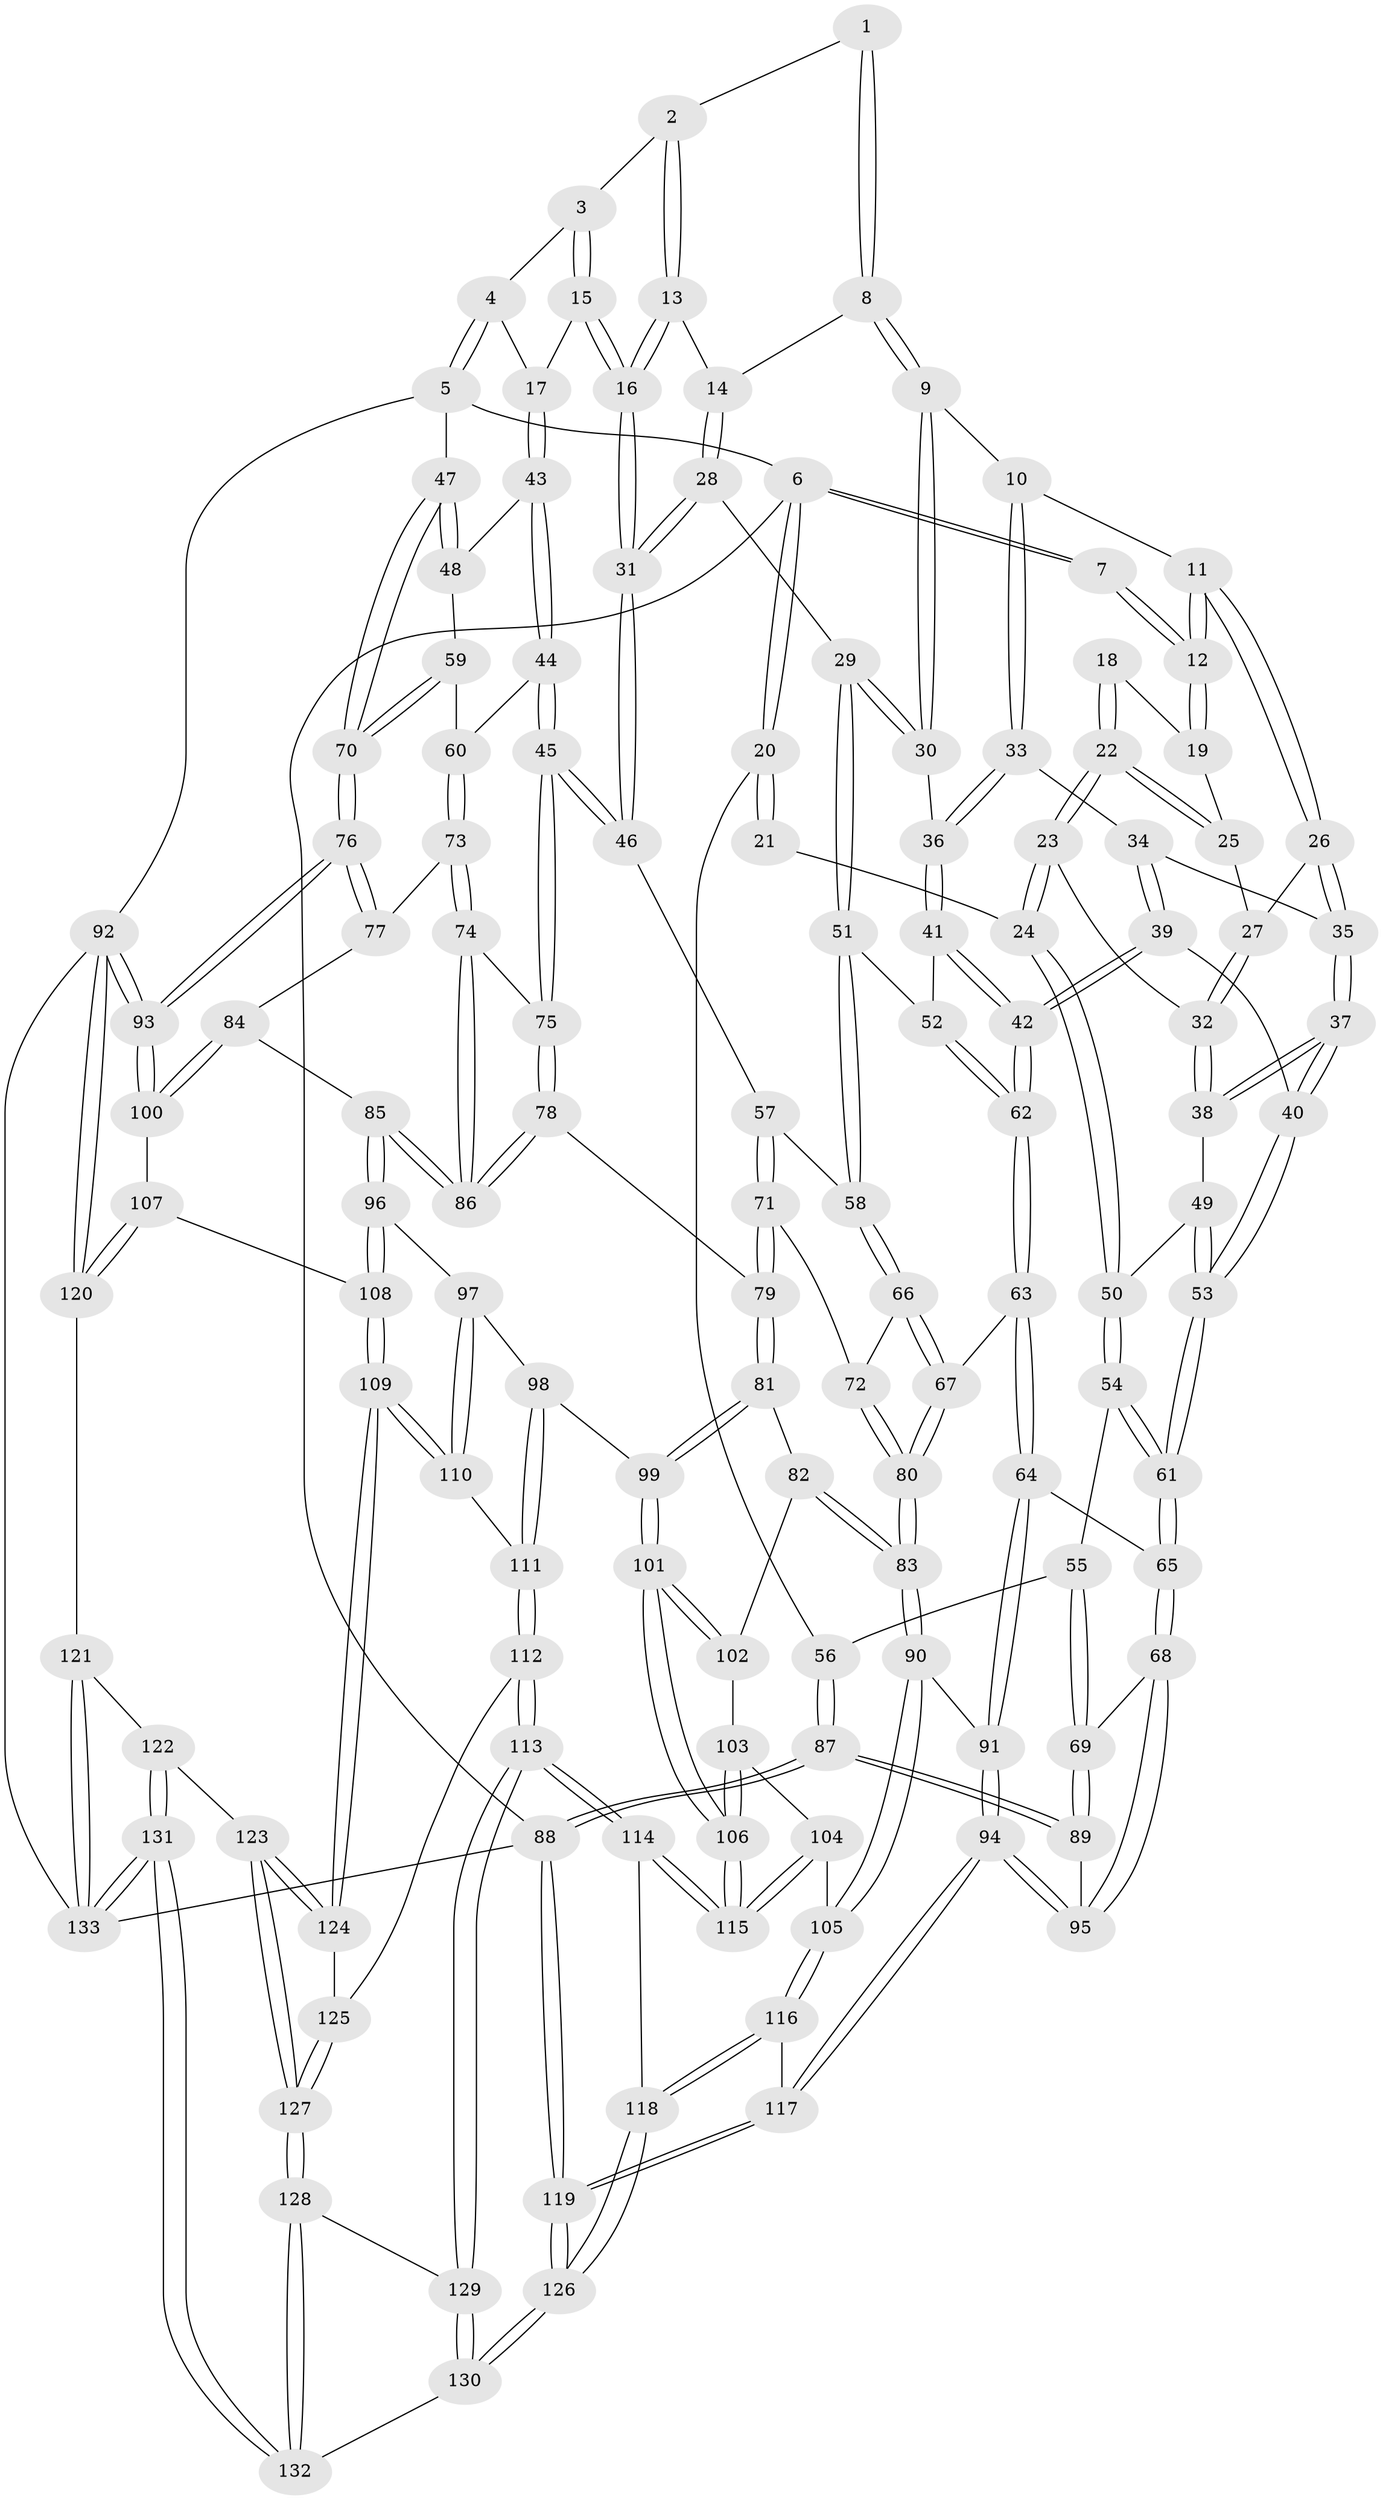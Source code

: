 // Generated by graph-tools (version 1.1) at 2025/38/03/09/25 02:38:43]
// undirected, 133 vertices, 329 edges
graph export_dot {
graph [start="1"]
  node [color=gray90,style=filled];
  1 [pos="+0.4571376517716482+0"];
  2 [pos="+0.6404697419724895+0"];
  3 [pos="+0.8686070254849746+0"];
  4 [pos="+1+0"];
  5 [pos="+1+0"];
  6 [pos="+0+0"];
  7 [pos="+0.26607955791504895+0"];
  8 [pos="+0.44750931184278103+0.03767152795962891"];
  9 [pos="+0.4329623427574837+0.07939211870741912"];
  10 [pos="+0.33792767764352066+0.11440941061097036"];
  11 [pos="+0.2638780058526193+0.07758201664031111"];
  12 [pos="+0.24603717985935428+0.046350164454439166"];
  13 [pos="+0.6315798324195779+0.039482678514307847"];
  14 [pos="+0.5651006113843269+0.10120796426093435"];
  15 [pos="+0.734088898416875+0.1320568141660786"];
  16 [pos="+0.6962717970365273+0.1636320897321975"];
  17 [pos="+0.8661649771732587+0.12268912112156197"];
  18 [pos="+0.14875181274879984+0.08827650736492679"];
  19 [pos="+0.19681814998222028+0.07282620691115453"];
  20 [pos="+0+0"];
  21 [pos="+0.10606484164136257+0.07369148852080476"];
  22 [pos="+0.14898409839259524+0.16880298462728446"];
  23 [pos="+0.14763758137357325+0.17691020645702063"];
  24 [pos="+0.11662138223772445+0.19599644095776916"];
  25 [pos="+0.189778688219475+0.13043662228992797"];
  26 [pos="+0.24697340257290393+0.13720347873879143"];
  27 [pos="+0.21041603847392212+0.1514882179416029"];
  28 [pos="+0.5594704169356528+0.18740123458716915"];
  29 [pos="+0.4956669948591188+0.18972707601042962"];
  30 [pos="+0.4549060231397026+0.14366774970890275"];
  31 [pos="+0.6741783260663325+0.24945921214910782"];
  32 [pos="+0.17396457859347217+0.18115520333005958"];
  33 [pos="+0.3366204695069235+0.15060041425624093"];
  34 [pos="+0.31042010031455775+0.17619220723661647"];
  35 [pos="+0.2505073289066819+0.15316898213386929"];
  36 [pos="+0.3726539805570472+0.20255962928092014"];
  37 [pos="+0.24654775239185123+0.22338611397687227"];
  38 [pos="+0.2087378754413469+0.20776599707236565"];
  39 [pos="+0.2808513715214028+0.24346507497362546"];
  40 [pos="+0.2584855848557617+0.24134419155809667"];
  41 [pos="+0.3721063990389795+0.20790103769263135"];
  42 [pos="+0.3178107866441347+0.2632642738025934"];
  43 [pos="+0.875500459724569+0.16145979458400464"];
  44 [pos="+0.7756112354788209+0.2608247231627799"];
  45 [pos="+0.6801168251467324+0.26117183401225436"];
  46 [pos="+0.6773939990420766+0.25836922446230937"];
  47 [pos="+1+0.16478680465774243"];
  48 [pos="+0.9295037083543491+0.20050300685314365"];
  49 [pos="+0.1751694551419698+0.238907232137884"];
  50 [pos="+0.08965940115605+0.21719089582061304"];
  51 [pos="+0.45762575967123936+0.2624599576465327"];
  52 [pos="+0.44078123750105414+0.25886663550467387"];
  53 [pos="+0.2139246488256871+0.2911049415803798"];
  54 [pos="+0.061395623169867804+0.23263807046061485"];
  55 [pos="+0.004453019265500072+0.21881506805796683"];
  56 [pos="+0+0.1252987855064543"];
  57 [pos="+0.5541965766709479+0.32028964800857823"];
  58 [pos="+0.4660276652263442+0.2965173381013244"];
  59 [pos="+0.9045210915239501+0.2964035000793806"];
  60 [pos="+0.8705044760591463+0.320555480349962"];
  61 [pos="+0.16765661463874892+0.37215234512061046"];
  62 [pos="+0.33189519790013483+0.290558593986647"];
  63 [pos="+0.3424794516896003+0.39800387686107314"];
  64 [pos="+0.18057477448090703+0.40435809329538625"];
  65 [pos="+0.17186945269122453+0.3996130899560181"];
  66 [pos="+0.43909155162041946+0.3455970079984732"];
  67 [pos="+0.342963502817441+0.39830178644858366"];
  68 [pos="+0.07842152935255217+0.4479040927561218"];
  69 [pos="+0.06487931266812774+0.44943501984849993"];
  70 [pos="+1+0.35530267811727645"];
  71 [pos="+0.5309027602798093+0.4130473573246049"];
  72 [pos="+0.5117177050777433+0.4084542239275642"];
  73 [pos="+0.872055244468068+0.35952141297951473"];
  74 [pos="+0.7549485193051568+0.4349711535455163"];
  75 [pos="+0.6875915984964083+0.3379113716934235"];
  76 [pos="+1+0.48391614343922057"];
  77 [pos="+0.9144601948243828+0.41157241291499963"];
  78 [pos="+0.5881899406060359+0.45123719809176693"];
  79 [pos="+0.5705428751821636+0.4661174386737235"];
  80 [pos="+0.37860937137021855+0.47448852482197446"];
  81 [pos="+0.5684157232007878+0.4888064041402693"];
  82 [pos="+0.4311160426622809+0.5177390155271613"];
  83 [pos="+0.38472438630739564+0.5055438959881801"];
  84 [pos="+0.837301339519445+0.5050484661844334"];
  85 [pos="+0.7664476324633737+0.5061196079574898"];
  86 [pos="+0.7578546156969855+0.46628063336721304"];
  87 [pos="+0+0.506965854429155"];
  88 [pos="+0+1"];
  89 [pos="+0+0.5033174849409545"];
  90 [pos="+0.34768866207995736+0.562746479078904"];
  91 [pos="+0.22573348420547604+0.5547617046899286"];
  92 [pos="+1+0.8072223021410225"];
  93 [pos="+1+0.5885623243542103"];
  94 [pos="+0.15620677244837622+0.6439119131673341"];
  95 [pos="+0.14322823964150955+0.6303621387780997"];
  96 [pos="+0.7654546433135085+0.5077856490646981"];
  97 [pos="+0.6554170664658953+0.5557516621586018"];
  98 [pos="+0.6103434341741428+0.5574108520006482"];
  99 [pos="+0.6046671473810109+0.5542237520429494"];
  100 [pos="+1+0.6206963674407662"];
  101 [pos="+0.509771611021515+0.6179201475231872"];
  102 [pos="+0.46401501398705053+0.5670326893117213"];
  103 [pos="+0.446005192952914+0.6016301377811791"];
  104 [pos="+0.40703614338817945+0.6408743899499123"];
  105 [pos="+0.3501132085505513+0.5797414123027463"];
  106 [pos="+0.4981153642713454+0.6474789958608299"];
  107 [pos="+0.8971647530073965+0.6914067397751045"];
  108 [pos="+0.8071404588063888+0.6849958424785378"];
  109 [pos="+0.7538664003128964+0.7165330584745139"];
  110 [pos="+0.748037129653174+0.7145141232495332"];
  111 [pos="+0.6192804950262132+0.7100196370756036"];
  112 [pos="+0.5491146975273715+0.7631775431657848"];
  113 [pos="+0.5163488304698796+0.7741649573895694"];
  114 [pos="+0.4734057285371127+0.7506137489995142"];
  115 [pos="+0.4701860274754821+0.7240925171341985"];
  116 [pos="+0.2843174047406132+0.7081065410090505"];
  117 [pos="+0.1589765125621584+0.7198856461370878"];
  118 [pos="+0.39339354836341034+0.7781133836197561"];
  119 [pos="+0+1"];
  120 [pos="+0.9019767459712067+0.8504401771786879"];
  121 [pos="+0.8947351678602706+0.86062264492017"];
  122 [pos="+0.7648088176842861+0.8539472794134416"];
  123 [pos="+0.7537824118132724+0.8444806836310678"];
  124 [pos="+0.7464450787678925+0.8147506904632734"];
  125 [pos="+0.6335359143628325+0.8077903774417893"];
  126 [pos="+0.1907177823449415+1"];
  127 [pos="+0.6632210124577554+0.8990375854760073"];
  128 [pos="+0.6353463315607094+0.9283771594073477"];
  129 [pos="+0.5227328334962131+0.81142668691005"];
  130 [pos="+0.4311049074731458+1"];
  131 [pos="+0.8013144350046015+1"];
  132 [pos="+0.6212686490392632+1"];
  133 [pos="+0.9742621398692252+1"];
  1 -- 2;
  1 -- 8;
  1 -- 8;
  2 -- 3;
  2 -- 13;
  2 -- 13;
  3 -- 4;
  3 -- 15;
  3 -- 15;
  4 -- 5;
  4 -- 5;
  4 -- 17;
  5 -- 6;
  5 -- 47;
  5 -- 92;
  6 -- 7;
  6 -- 7;
  6 -- 20;
  6 -- 20;
  6 -- 88;
  7 -- 12;
  7 -- 12;
  8 -- 9;
  8 -- 9;
  8 -- 14;
  9 -- 10;
  9 -- 30;
  9 -- 30;
  10 -- 11;
  10 -- 33;
  10 -- 33;
  11 -- 12;
  11 -- 12;
  11 -- 26;
  11 -- 26;
  12 -- 19;
  12 -- 19;
  13 -- 14;
  13 -- 16;
  13 -- 16;
  14 -- 28;
  14 -- 28;
  15 -- 16;
  15 -- 16;
  15 -- 17;
  16 -- 31;
  16 -- 31;
  17 -- 43;
  17 -- 43;
  18 -- 19;
  18 -- 22;
  18 -- 22;
  19 -- 25;
  20 -- 21;
  20 -- 21;
  20 -- 56;
  21 -- 24;
  22 -- 23;
  22 -- 23;
  22 -- 25;
  22 -- 25;
  23 -- 24;
  23 -- 24;
  23 -- 32;
  24 -- 50;
  24 -- 50;
  25 -- 27;
  26 -- 27;
  26 -- 35;
  26 -- 35;
  27 -- 32;
  27 -- 32;
  28 -- 29;
  28 -- 31;
  28 -- 31;
  29 -- 30;
  29 -- 30;
  29 -- 51;
  29 -- 51;
  30 -- 36;
  31 -- 46;
  31 -- 46;
  32 -- 38;
  32 -- 38;
  33 -- 34;
  33 -- 36;
  33 -- 36;
  34 -- 35;
  34 -- 39;
  34 -- 39;
  35 -- 37;
  35 -- 37;
  36 -- 41;
  36 -- 41;
  37 -- 38;
  37 -- 38;
  37 -- 40;
  37 -- 40;
  38 -- 49;
  39 -- 40;
  39 -- 42;
  39 -- 42;
  40 -- 53;
  40 -- 53;
  41 -- 42;
  41 -- 42;
  41 -- 52;
  42 -- 62;
  42 -- 62;
  43 -- 44;
  43 -- 44;
  43 -- 48;
  44 -- 45;
  44 -- 45;
  44 -- 60;
  45 -- 46;
  45 -- 46;
  45 -- 75;
  45 -- 75;
  46 -- 57;
  47 -- 48;
  47 -- 48;
  47 -- 70;
  47 -- 70;
  48 -- 59;
  49 -- 50;
  49 -- 53;
  49 -- 53;
  50 -- 54;
  50 -- 54;
  51 -- 52;
  51 -- 58;
  51 -- 58;
  52 -- 62;
  52 -- 62;
  53 -- 61;
  53 -- 61;
  54 -- 55;
  54 -- 61;
  54 -- 61;
  55 -- 56;
  55 -- 69;
  55 -- 69;
  56 -- 87;
  56 -- 87;
  57 -- 58;
  57 -- 71;
  57 -- 71;
  58 -- 66;
  58 -- 66;
  59 -- 60;
  59 -- 70;
  59 -- 70;
  60 -- 73;
  60 -- 73;
  61 -- 65;
  61 -- 65;
  62 -- 63;
  62 -- 63;
  63 -- 64;
  63 -- 64;
  63 -- 67;
  64 -- 65;
  64 -- 91;
  64 -- 91;
  65 -- 68;
  65 -- 68;
  66 -- 67;
  66 -- 67;
  66 -- 72;
  67 -- 80;
  67 -- 80;
  68 -- 69;
  68 -- 95;
  68 -- 95;
  69 -- 89;
  69 -- 89;
  70 -- 76;
  70 -- 76;
  71 -- 72;
  71 -- 79;
  71 -- 79;
  72 -- 80;
  72 -- 80;
  73 -- 74;
  73 -- 74;
  73 -- 77;
  74 -- 75;
  74 -- 86;
  74 -- 86;
  75 -- 78;
  75 -- 78;
  76 -- 77;
  76 -- 77;
  76 -- 93;
  76 -- 93;
  77 -- 84;
  78 -- 79;
  78 -- 86;
  78 -- 86;
  79 -- 81;
  79 -- 81;
  80 -- 83;
  80 -- 83;
  81 -- 82;
  81 -- 99;
  81 -- 99;
  82 -- 83;
  82 -- 83;
  82 -- 102;
  83 -- 90;
  83 -- 90;
  84 -- 85;
  84 -- 100;
  84 -- 100;
  85 -- 86;
  85 -- 86;
  85 -- 96;
  85 -- 96;
  87 -- 88;
  87 -- 88;
  87 -- 89;
  87 -- 89;
  88 -- 119;
  88 -- 119;
  88 -- 133;
  89 -- 95;
  90 -- 91;
  90 -- 105;
  90 -- 105;
  91 -- 94;
  91 -- 94;
  92 -- 93;
  92 -- 93;
  92 -- 120;
  92 -- 120;
  92 -- 133;
  93 -- 100;
  93 -- 100;
  94 -- 95;
  94 -- 95;
  94 -- 117;
  94 -- 117;
  96 -- 97;
  96 -- 108;
  96 -- 108;
  97 -- 98;
  97 -- 110;
  97 -- 110;
  98 -- 99;
  98 -- 111;
  98 -- 111;
  99 -- 101;
  99 -- 101;
  100 -- 107;
  101 -- 102;
  101 -- 102;
  101 -- 106;
  101 -- 106;
  102 -- 103;
  103 -- 104;
  103 -- 106;
  103 -- 106;
  104 -- 105;
  104 -- 115;
  104 -- 115;
  105 -- 116;
  105 -- 116;
  106 -- 115;
  106 -- 115;
  107 -- 108;
  107 -- 120;
  107 -- 120;
  108 -- 109;
  108 -- 109;
  109 -- 110;
  109 -- 110;
  109 -- 124;
  109 -- 124;
  110 -- 111;
  111 -- 112;
  111 -- 112;
  112 -- 113;
  112 -- 113;
  112 -- 125;
  113 -- 114;
  113 -- 114;
  113 -- 129;
  113 -- 129;
  114 -- 115;
  114 -- 115;
  114 -- 118;
  116 -- 117;
  116 -- 118;
  116 -- 118;
  117 -- 119;
  117 -- 119;
  118 -- 126;
  118 -- 126;
  119 -- 126;
  119 -- 126;
  120 -- 121;
  121 -- 122;
  121 -- 133;
  121 -- 133;
  122 -- 123;
  122 -- 131;
  122 -- 131;
  123 -- 124;
  123 -- 124;
  123 -- 127;
  123 -- 127;
  124 -- 125;
  125 -- 127;
  125 -- 127;
  126 -- 130;
  126 -- 130;
  127 -- 128;
  127 -- 128;
  128 -- 129;
  128 -- 132;
  128 -- 132;
  129 -- 130;
  129 -- 130;
  130 -- 132;
  131 -- 132;
  131 -- 132;
  131 -- 133;
  131 -- 133;
}
